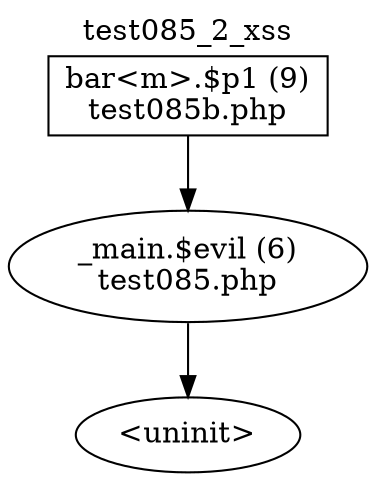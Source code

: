 digraph cfg {
  label="test085_2_xss";
  labelloc=t;
  n1 [shape=box, label="bar<m>.$p1 (9)\ntest085b.php"];
  n2 [shape=ellipse, label="_main.$evil (6)\ntest085.php"];
  n3 [shape=ellipse, label="<uninit>"];
  n1 -> n2;
  n2 -> n3;
}
